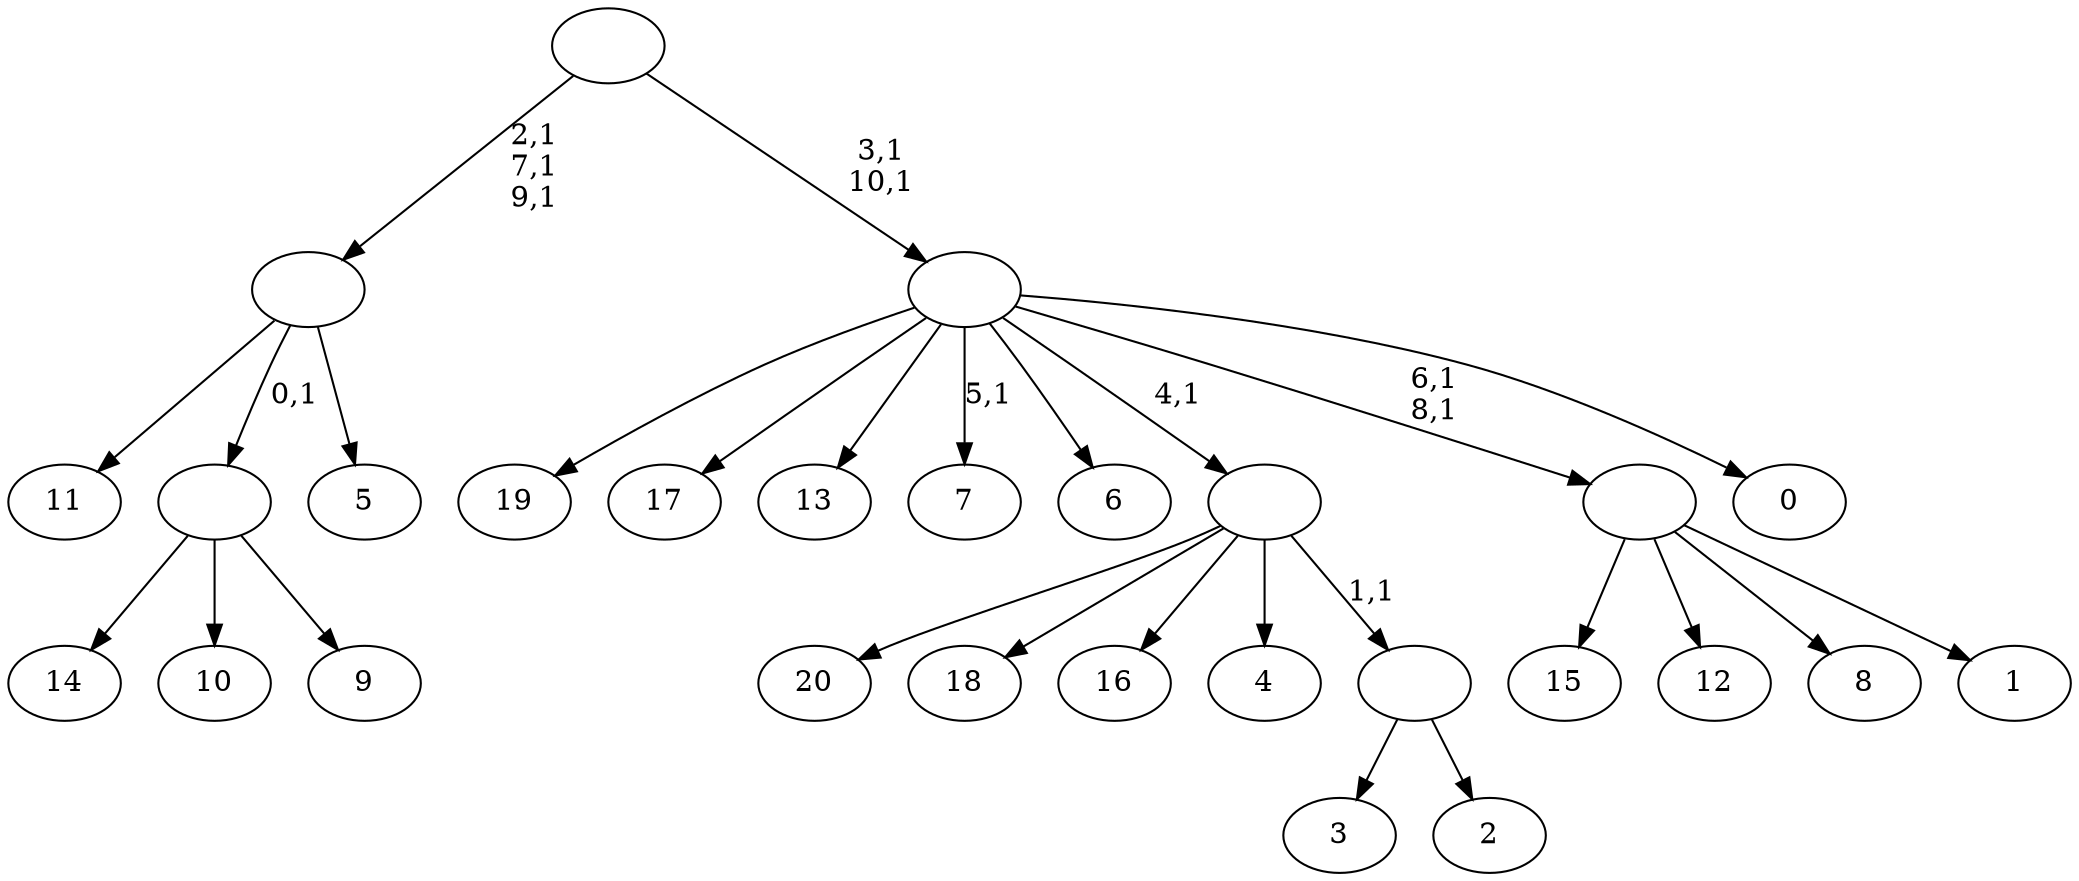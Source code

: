 digraph T {
	32 [label="20"]
	31 [label="19"]
	30 [label="18"]
	29 [label="17"]
	28 [label="16"]
	27 [label="15"]
	26 [label="14"]
	25 [label="13"]
	24 [label="12"]
	23 [label="11"]
	22 [label="10"]
	21 [label="9"]
	20 [label=""]
	19 [label="8"]
	18 [label="7"]
	16 [label="6"]
	15 [label="5"]
	14 [label=""]
	11 [label="4"]
	10 [label="3"]
	9 [label="2"]
	8 [label=""]
	7 [label=""]
	6 [label="1"]
	5 [label=""]
	3 [label="0"]
	2 [label=""]
	0 [label=""]
	20 -> 26 [label=""]
	20 -> 22 [label=""]
	20 -> 21 [label=""]
	14 -> 23 [label=""]
	14 -> 20 [label="0,1"]
	14 -> 15 [label=""]
	8 -> 10 [label=""]
	8 -> 9 [label=""]
	7 -> 32 [label=""]
	7 -> 30 [label=""]
	7 -> 28 [label=""]
	7 -> 11 [label=""]
	7 -> 8 [label="1,1"]
	5 -> 27 [label=""]
	5 -> 24 [label=""]
	5 -> 19 [label=""]
	5 -> 6 [label=""]
	2 -> 5 [label="6,1\n8,1"]
	2 -> 18 [label="5,1"]
	2 -> 31 [label=""]
	2 -> 29 [label=""]
	2 -> 25 [label=""]
	2 -> 16 [label=""]
	2 -> 7 [label="4,1"]
	2 -> 3 [label=""]
	0 -> 2 [label="3,1\n10,1"]
	0 -> 14 [label="2,1\n7,1\n9,1"]
}
